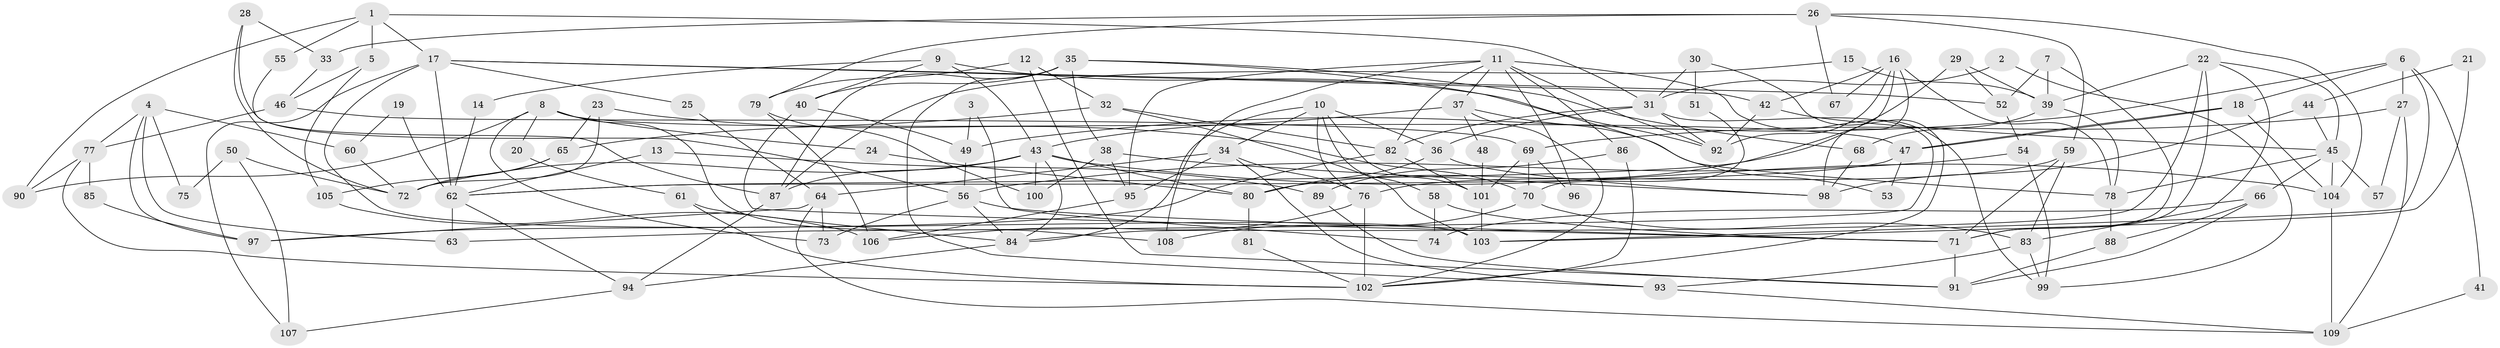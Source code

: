 // Generated by graph-tools (version 1.1) at 2025/02/03/09/25 03:02:12]
// undirected, 109 vertices, 218 edges
graph export_dot {
graph [start="1"]
  node [color=gray90,style=filled];
  1;
  2;
  3;
  4;
  5;
  6;
  7;
  8;
  9;
  10;
  11;
  12;
  13;
  14;
  15;
  16;
  17;
  18;
  19;
  20;
  21;
  22;
  23;
  24;
  25;
  26;
  27;
  28;
  29;
  30;
  31;
  32;
  33;
  34;
  35;
  36;
  37;
  38;
  39;
  40;
  41;
  42;
  43;
  44;
  45;
  46;
  47;
  48;
  49;
  50;
  51;
  52;
  53;
  54;
  55;
  56;
  57;
  58;
  59;
  60;
  61;
  62;
  63;
  64;
  65;
  66;
  67;
  68;
  69;
  70;
  71;
  72;
  73;
  74;
  75;
  76;
  77;
  78;
  79;
  80;
  81;
  82;
  83;
  84;
  85;
  86;
  87;
  88;
  89;
  90;
  91;
  92;
  93;
  94;
  95;
  96;
  97;
  98;
  99;
  100;
  101;
  102;
  103;
  104;
  105;
  106;
  107;
  108;
  109;
  1 -- 31;
  1 -- 90;
  1 -- 5;
  1 -- 17;
  1 -- 55;
  2 -- 99;
  2 -- 31;
  3 -- 49;
  3 -- 74;
  4 -- 97;
  4 -- 63;
  4 -- 60;
  4 -- 75;
  4 -- 77;
  5 -- 105;
  5 -- 46;
  6 -- 18;
  6 -- 103;
  6 -- 27;
  6 -- 41;
  6 -- 49;
  7 -- 71;
  7 -- 39;
  7 -- 52;
  8 -- 108;
  8 -- 73;
  8 -- 20;
  8 -- 24;
  8 -- 47;
  8 -- 90;
  9 -- 92;
  9 -- 43;
  9 -- 14;
  9 -- 40;
  10 -- 76;
  10 -- 34;
  10 -- 36;
  10 -- 58;
  10 -- 84;
  10 -- 101;
  11 -- 37;
  11 -- 92;
  11 -- 82;
  11 -- 86;
  11 -- 95;
  11 -- 96;
  11 -- 99;
  11 -- 108;
  12 -- 79;
  12 -- 91;
  12 -- 32;
  13 -- 89;
  13 -- 62;
  14 -- 62;
  15 -- 87;
  15 -- 39;
  16 -- 98;
  16 -- 42;
  16 -- 67;
  16 -- 78;
  16 -- 80;
  16 -- 92;
  17 -- 62;
  17 -- 25;
  17 -- 42;
  17 -- 52;
  17 -- 103;
  17 -- 107;
  18 -- 104;
  18 -- 47;
  18 -- 47;
  19 -- 62;
  19 -- 60;
  20 -- 61;
  21 -- 103;
  21 -- 44;
  22 -- 71;
  22 -- 83;
  22 -- 39;
  22 -- 45;
  22 -- 84;
  23 -- 72;
  23 -- 70;
  23 -- 65;
  24 -- 80;
  25 -- 64;
  26 -- 33;
  26 -- 104;
  26 -- 59;
  26 -- 67;
  26 -- 79;
  27 -- 69;
  27 -- 57;
  27 -- 109;
  28 -- 56;
  28 -- 72;
  28 -- 33;
  29 -- 39;
  29 -- 52;
  29 -- 62;
  30 -- 102;
  30 -- 31;
  30 -- 51;
  31 -- 82;
  31 -- 36;
  31 -- 63;
  31 -- 92;
  32 -- 103;
  32 -- 65;
  32 -- 82;
  33 -- 46;
  34 -- 95;
  34 -- 93;
  34 -- 64;
  34 -- 76;
  35 -- 40;
  35 -- 87;
  35 -- 38;
  35 -- 53;
  35 -- 68;
  35 -- 93;
  36 -- 80;
  36 -- 98;
  37 -- 78;
  37 -- 43;
  37 -- 48;
  37 -- 102;
  38 -- 98;
  38 -- 95;
  38 -- 100;
  39 -- 78;
  39 -- 68;
  40 -- 71;
  40 -- 49;
  41 -- 109;
  42 -- 92;
  42 -- 45;
  43 -- 100;
  43 -- 84;
  43 -- 72;
  43 -- 80;
  43 -- 87;
  43 -- 104;
  44 -- 45;
  44 -- 98;
  45 -- 57;
  45 -- 66;
  45 -- 78;
  45 -- 104;
  46 -- 77;
  46 -- 69;
  47 -- 53;
  47 -- 62;
  48 -- 101;
  49 -- 56;
  50 -- 107;
  50 -- 72;
  50 -- 75;
  51 -- 70;
  52 -- 54;
  54 -- 56;
  54 -- 99;
  55 -- 87;
  56 -- 84;
  56 -- 71;
  56 -- 73;
  58 -- 71;
  58 -- 74;
  59 -- 83;
  59 -- 71;
  59 -- 76;
  60 -- 72;
  61 -- 102;
  61 -- 84;
  62 -- 63;
  62 -- 94;
  64 -- 109;
  64 -- 73;
  64 -- 97;
  65 -- 72;
  65 -- 105;
  66 -- 91;
  66 -- 74;
  66 -- 88;
  68 -- 98;
  69 -- 101;
  69 -- 70;
  69 -- 96;
  70 -- 83;
  70 -- 108;
  71 -- 91;
  76 -- 102;
  76 -- 106;
  77 -- 102;
  77 -- 85;
  77 -- 90;
  78 -- 88;
  79 -- 106;
  79 -- 100;
  80 -- 81;
  81 -- 102;
  82 -- 97;
  82 -- 101;
  83 -- 99;
  83 -- 93;
  84 -- 94;
  85 -- 97;
  86 -- 102;
  86 -- 89;
  87 -- 94;
  88 -- 91;
  89 -- 91;
  93 -- 109;
  94 -- 107;
  95 -- 106;
  101 -- 103;
  104 -- 109;
  105 -- 106;
}
